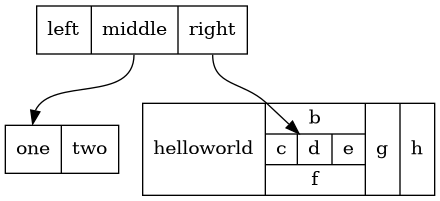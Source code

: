 {
  "sha1": "r7hg3y0b2ekq2ak6zpx3ojtx4v0ztbt",
  "insertion": {
    "when": "2024-06-04T17:28:43.394Z",
    "url": "http://plantuml.com/paypal",
    "user": "plantuml@gmail.com"
  }
}
@startuml
digraph structs {
    struct1 [shape=record, label="<f0> left|<f1> middle|<f2> right"];
    struct2 [shape=record, label="<f0> one|<f1> two"];
    struct3 [shape=record, label="helloworld |{ b |{c|<here> d|e}| f}| g | h"];
    struct1:f1 -> struct2:f0;
    struct1:f2 -> struct3:here;
}
@enduml
